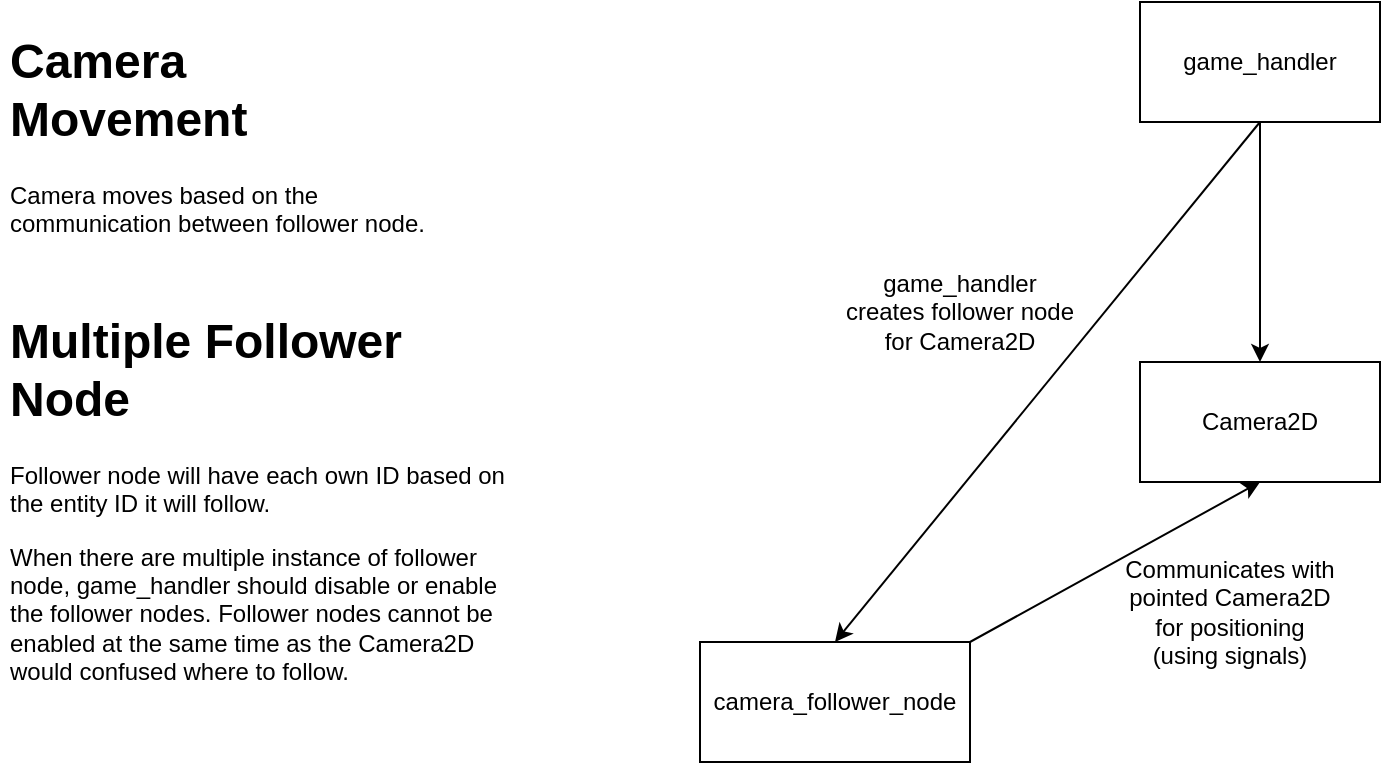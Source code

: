 <mxfile>
    <diagram id="EykKAdv1sIPSxLaUdk5V" name="Page-1">
        <mxGraphModel dx="899" dy="717" grid="1" gridSize="10" guides="1" tooltips="1" connect="1" arrows="1" fold="1" page="1" pageScale="1" pageWidth="850" pageHeight="1100" math="0" shadow="0">
            <root>
                <mxCell id="0"/>
                <mxCell id="1" parent="0"/>
                <mxCell id="3" value="game_handler" style="rounded=0;whiteSpace=wrap;html=1;" vertex="1" parent="1">
                    <mxGeometry x="630" y="80" width="120" height="60" as="geometry"/>
                </mxCell>
                <mxCell id="4" value="Camera2D" style="rounded=0;whiteSpace=wrap;html=1;" vertex="1" parent="1">
                    <mxGeometry x="630" y="260" width="120" height="60" as="geometry"/>
                </mxCell>
                <mxCell id="5" value="camera_follower_node" style="rounded=0;whiteSpace=wrap;html=1;" vertex="1" parent="1">
                    <mxGeometry x="410" y="400" width="135" height="60" as="geometry"/>
                </mxCell>
                <mxCell id="6" value="" style="endArrow=classic;html=1;exitX=0.5;exitY=1;exitDx=0;exitDy=0;entryX=0.5;entryY=0;entryDx=0;entryDy=0;" edge="1" parent="1" source="3" target="5">
                    <mxGeometry width="50" height="50" relative="1" as="geometry">
                        <mxPoint x="530" y="400" as="sourcePoint"/>
                        <mxPoint x="580" y="350" as="targetPoint"/>
                    </mxGeometry>
                </mxCell>
                <mxCell id="7" value="game_handler creates follower node for Camera2D" style="text;html=1;strokeColor=none;fillColor=none;align=center;verticalAlign=middle;whiteSpace=wrap;rounded=0;" vertex="1" parent="1">
                    <mxGeometry x="480" y="220" width="120" height="30" as="geometry"/>
                </mxCell>
                <mxCell id="9" value="" style="endArrow=classic;html=1;exitX=0.5;exitY=1;exitDx=0;exitDy=0;entryX=0.5;entryY=0;entryDx=0;entryDy=0;" edge="1" parent="1" source="3" target="4">
                    <mxGeometry width="50" height="50" relative="1" as="geometry">
                        <mxPoint x="640" y="140" as="sourcePoint"/>
                        <mxPoint x="527.5" y="340" as="targetPoint"/>
                    </mxGeometry>
                </mxCell>
                <mxCell id="11" value="" style="endArrow=classic;html=1;exitX=1;exitY=0;exitDx=0;exitDy=0;entryX=0.5;entryY=1;entryDx=0;entryDy=0;" edge="1" parent="1" source="5" target="4">
                    <mxGeometry width="50" height="50" relative="1" as="geometry">
                        <mxPoint x="530" y="370" as="sourcePoint"/>
                        <mxPoint x="580" y="320" as="targetPoint"/>
                    </mxGeometry>
                </mxCell>
                <mxCell id="12" value="Communicates with pointed Camera2D for positioning&lt;br&gt;(using signals)" style="text;html=1;strokeColor=none;fillColor=none;align=center;verticalAlign=middle;whiteSpace=wrap;rounded=0;" vertex="1" parent="1">
                    <mxGeometry x="620" y="370" width="110" height="30" as="geometry"/>
                </mxCell>
                <mxCell id="13" value="&lt;h1&gt;Camera Movement&lt;/h1&gt;&lt;p&gt;Camera moves based on the communication between follower node.&lt;/p&gt;" style="text;html=1;strokeColor=none;fillColor=none;spacing=5;spacingTop=-20;whiteSpace=wrap;overflow=hidden;rounded=0;" vertex="1" parent="1">
                    <mxGeometry x="60" y="90" width="220" height="120" as="geometry"/>
                </mxCell>
                <mxCell id="14" value="&lt;h1&gt;Multiple Follower Node&lt;/h1&gt;&lt;p&gt;Follower node will have each own ID based on the entity ID it will follow.&lt;/p&gt;&lt;p&gt;When there are multiple instance of follower node, game_handler should disable or enable the follower nodes. Follower nodes cannot be enabled at the same time as the Camera2D would confused where to follow.&lt;/p&gt;" style="text;html=1;strokeColor=none;fillColor=none;spacing=5;spacingTop=-20;whiteSpace=wrap;overflow=hidden;rounded=0;" vertex="1" parent="1">
                    <mxGeometry x="60" y="230" width="260" height="200" as="geometry"/>
                </mxCell>
            </root>
        </mxGraphModel>
    </diagram>
</mxfile>